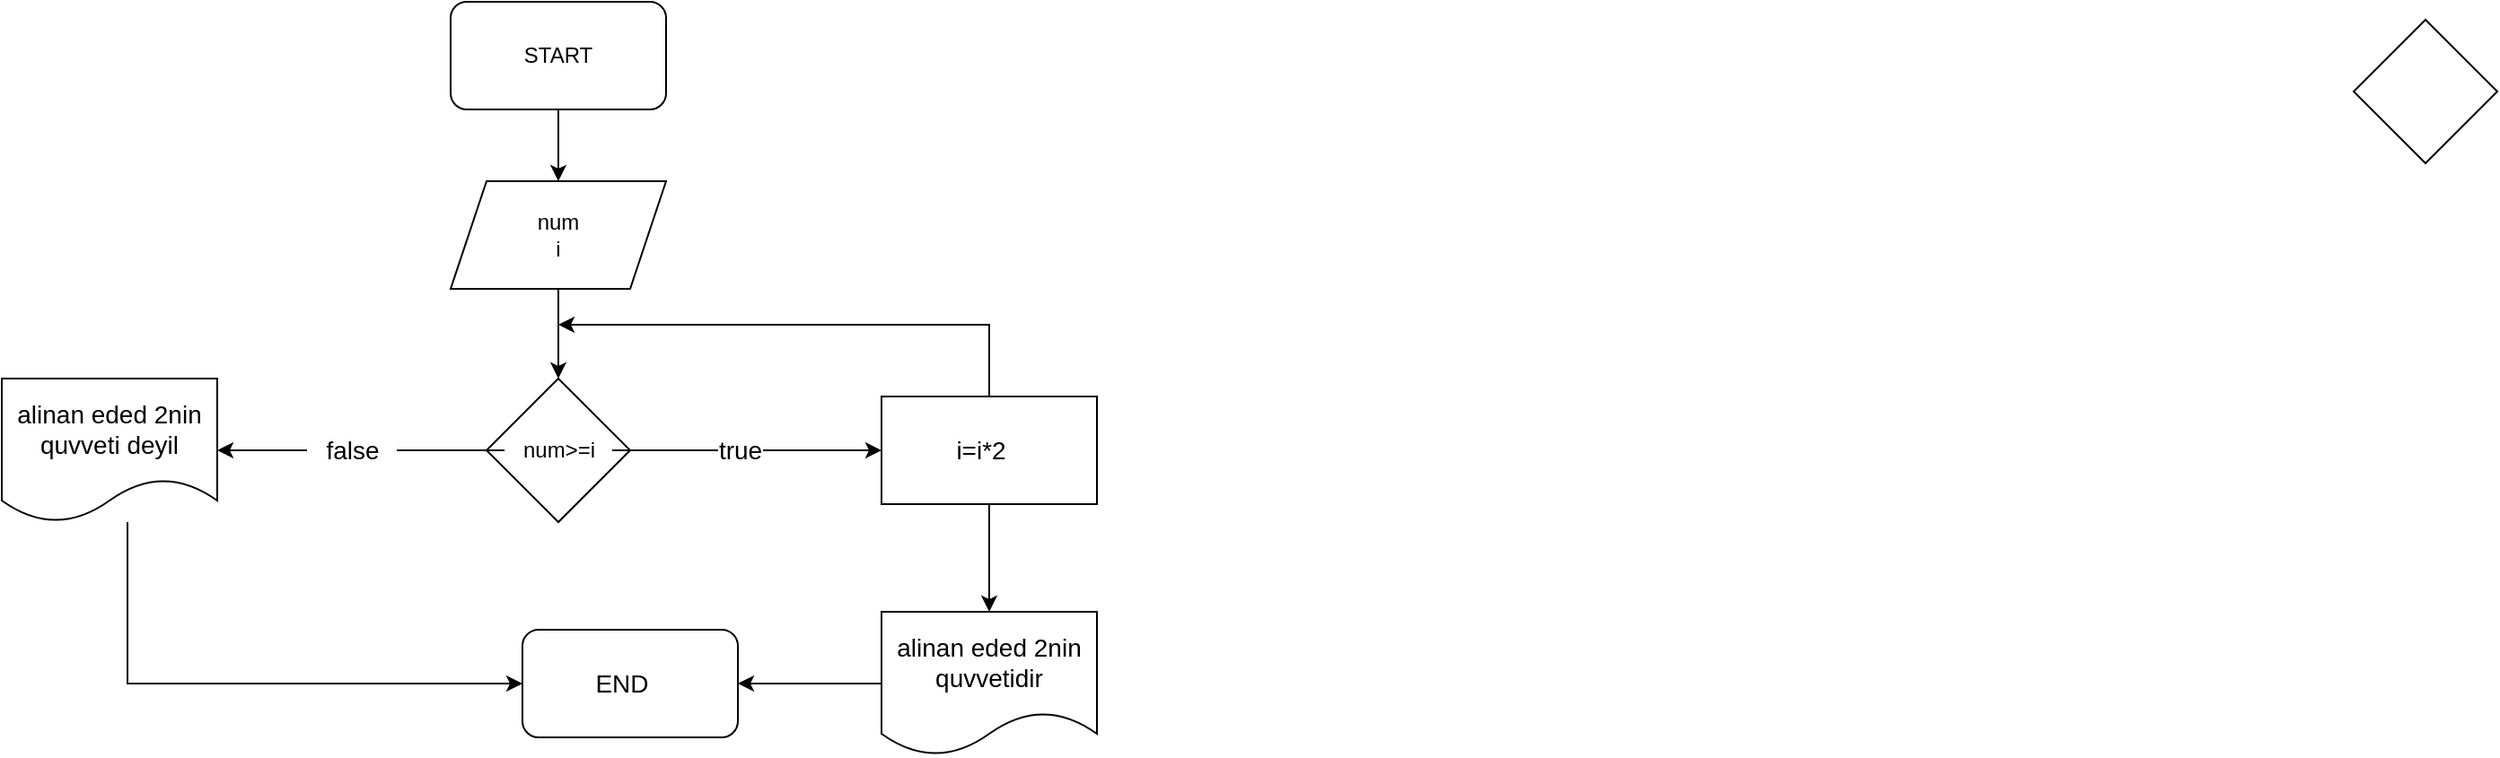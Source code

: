 <mxfile version="20.5.1" type="google"><diagram id="hXtQPzhuaOAyiWDdKQi7" name="Page-1"><mxGraphModel dx="1153" dy="579" grid="1" gridSize="10" guides="1" tooltips="1" connect="1" arrows="1" fold="1" page="1" pageScale="1" pageWidth="850" pageHeight="1100" math="0" shadow="0"><root><mxCell id="0"/><mxCell id="1" parent="0"/><mxCell id="ULnJIJwhqzorArH_OgBt-13" style="edgeStyle=orthogonalEdgeStyle;rounded=0;orthogonalLoop=1;jettySize=auto;html=1;entryX=0.5;entryY=0;entryDx=0;entryDy=0;" edge="1" parent="1" source="ULnJIJwhqzorArH_OgBt-1" target="ULnJIJwhqzorArH_OgBt-2"><mxGeometry relative="1" as="geometry"/></mxCell><mxCell id="ULnJIJwhqzorArH_OgBt-1" value="START" style="rounded=1;whiteSpace=wrap;html=1;" vertex="1" parent="1"><mxGeometry x="420" y="30" width="120" height="60" as="geometry"/></mxCell><mxCell id="ULnJIJwhqzorArH_OgBt-14" style="edgeStyle=orthogonalEdgeStyle;rounded=0;orthogonalLoop=1;jettySize=auto;html=1;entryX=0.5;entryY=0;entryDx=0;entryDy=0;" edge="1" parent="1" source="ULnJIJwhqzorArH_OgBt-2" target="ULnJIJwhqzorArH_OgBt-7"><mxGeometry relative="1" as="geometry"/></mxCell><mxCell id="ULnJIJwhqzorArH_OgBt-2" value="num&lt;br&gt;i" style="shape=parallelogram;perimeter=parallelogramPerimeter;whiteSpace=wrap;html=1;fixedSize=1;" vertex="1" parent="1"><mxGeometry x="420" y="130" width="120" height="60" as="geometry"/></mxCell><mxCell id="ULnJIJwhqzorArH_OgBt-6" value="" style="rhombus;whiteSpace=wrap;html=1;" vertex="1" parent="1"><mxGeometry x="1480" y="40" width="80" height="80" as="geometry"/></mxCell><mxCell id="ULnJIJwhqzorArH_OgBt-7" value="" style="rhombus;whiteSpace=wrap;html=1;" vertex="1" parent="1"><mxGeometry x="440" y="240" width="80" height="80" as="geometry"/></mxCell><mxCell id="ULnJIJwhqzorArH_OgBt-16" style="edgeStyle=orthogonalEdgeStyle;rounded=0;orthogonalLoop=1;jettySize=auto;html=1;" edge="1" parent="1" source="ULnJIJwhqzorArH_OgBt-8"><mxGeometry relative="1" as="geometry"><mxPoint x="660" y="280" as="targetPoint"/></mxGeometry></mxCell><mxCell id="ULnJIJwhqzorArH_OgBt-17" value="&lt;font style=&quot;font-size: 14px;&quot;&gt;true&lt;/font&gt;" style="edgeLabel;html=1;align=center;verticalAlign=middle;resizable=0;points=[];" vertex="1" connectable="0" parent="ULnJIJwhqzorArH_OgBt-16"><mxGeometry x="-0.27" y="3" relative="1" as="geometry"><mxPoint x="16" y="3" as="offset"/></mxGeometry></mxCell><mxCell id="ULnJIJwhqzorArH_OgBt-21" style="edgeStyle=orthogonalEdgeStyle;rounded=0;orthogonalLoop=1;jettySize=auto;html=1;entryX=1;entryY=0.5;entryDx=0;entryDy=0;fontSize=14;startArrow=none;" edge="1" parent="1" source="ULnJIJwhqzorArH_OgBt-22" target="ULnJIJwhqzorArH_OgBt-20"><mxGeometry relative="1" as="geometry"/></mxCell><mxCell id="ULnJIJwhqzorArH_OgBt-8" value="num&amp;gt;=i" style="text;html=1;align=center;verticalAlign=middle;resizable=0;points=[];autosize=1;strokeColor=none;fillColor=none;" vertex="1" parent="1"><mxGeometry x="450" y="265" width="60" height="30" as="geometry"/></mxCell><mxCell id="ULnJIJwhqzorArH_OgBt-28" value="" style="edgeStyle=orthogonalEdgeStyle;rounded=0;orthogonalLoop=1;jettySize=auto;html=1;fontSize=14;" edge="1" parent="1" source="ULnJIJwhqzorArH_OgBt-19" target="ULnJIJwhqzorArH_OgBt-27"><mxGeometry relative="1" as="geometry"/></mxCell><mxCell id="ULnJIJwhqzorArH_OgBt-19" value="alinan eded 2nin quvvetidir" style="shape=document;whiteSpace=wrap;html=1;boundedLbl=1;fontSize=14;" vertex="1" parent="1"><mxGeometry x="660" y="370" width="120" height="80" as="geometry"/></mxCell><mxCell id="ULnJIJwhqzorArH_OgBt-29" style="edgeStyle=orthogonalEdgeStyle;rounded=0;orthogonalLoop=1;jettySize=auto;html=1;fontSize=14;entryX=0;entryY=0.5;entryDx=0;entryDy=0;" edge="1" parent="1" source="ULnJIJwhqzorArH_OgBt-20" target="ULnJIJwhqzorArH_OgBt-27"><mxGeometry relative="1" as="geometry"><mxPoint x="410" y="410" as="targetPoint"/><Array as="points"><mxPoint x="240" y="410"/></Array></mxGeometry></mxCell><mxCell id="ULnJIJwhqzorArH_OgBt-20" value="alinan eded 2nin quvveti deyil" style="shape=document;whiteSpace=wrap;html=1;boundedLbl=1;fontSize=14;" vertex="1" parent="1"><mxGeometry x="170" y="240" width="120" height="80" as="geometry"/></mxCell><mxCell id="ULnJIJwhqzorArH_OgBt-22" value="false" style="text;html=1;align=center;verticalAlign=middle;resizable=0;points=[];autosize=1;strokeColor=none;fillColor=none;fontSize=14;" vertex="1" parent="1"><mxGeometry x="340" y="265" width="50" height="30" as="geometry"/></mxCell><mxCell id="ULnJIJwhqzorArH_OgBt-23" value="" style="edgeStyle=orthogonalEdgeStyle;rounded=0;orthogonalLoop=1;jettySize=auto;html=1;entryX=1;entryY=0.5;entryDx=0;entryDy=0;fontSize=14;endArrow=none;" edge="1" parent="1" source="ULnJIJwhqzorArH_OgBt-8" target="ULnJIJwhqzorArH_OgBt-22"><mxGeometry relative="1" as="geometry"><mxPoint x="450" y="280" as="sourcePoint"/><mxPoint x="290" y="280" as="targetPoint"/></mxGeometry></mxCell><mxCell id="ULnJIJwhqzorArH_OgBt-26" style="edgeStyle=orthogonalEdgeStyle;rounded=0;orthogonalLoop=1;jettySize=auto;html=1;fontSize=14;" edge="1" parent="1" source="ULnJIJwhqzorArH_OgBt-24" target="ULnJIJwhqzorArH_OgBt-19"><mxGeometry relative="1" as="geometry"/></mxCell><mxCell id="ULnJIJwhqzorArH_OgBt-33" style="edgeStyle=orthogonalEdgeStyle;rounded=0;orthogonalLoop=1;jettySize=auto;html=1;fontSize=14;" edge="1" parent="1" source="ULnJIJwhqzorArH_OgBt-24"><mxGeometry relative="1" as="geometry"><mxPoint x="480" y="210" as="targetPoint"/><Array as="points"><mxPoint x="720" y="210"/><mxPoint x="480" y="210"/></Array></mxGeometry></mxCell><mxCell id="ULnJIJwhqzorArH_OgBt-24" value="" style="rounded=0;whiteSpace=wrap;html=1;fontSize=14;" vertex="1" parent="1"><mxGeometry x="660" y="250" width="120" height="60" as="geometry"/></mxCell><mxCell id="ULnJIJwhqzorArH_OgBt-25" value="i=i*2" style="text;html=1;align=center;verticalAlign=middle;resizable=0;points=[];autosize=1;strokeColor=none;fillColor=none;fontSize=14;" vertex="1" parent="1"><mxGeometry x="690" y="265" width="50" height="30" as="geometry"/></mxCell><mxCell id="ULnJIJwhqzorArH_OgBt-27" value="" style="rounded=1;whiteSpace=wrap;html=1;fontSize=14;" vertex="1" parent="1"><mxGeometry x="460" y="380" width="120" height="60" as="geometry"/></mxCell><mxCell id="ULnJIJwhqzorArH_OgBt-31" value="END" style="text;html=1;align=center;verticalAlign=middle;resizable=0;points=[];autosize=1;strokeColor=none;fillColor=none;fontSize=14;" vertex="1" parent="1"><mxGeometry x="490" y="395" width="50" height="30" as="geometry"/></mxCell></root></mxGraphModel></diagram></mxfile>